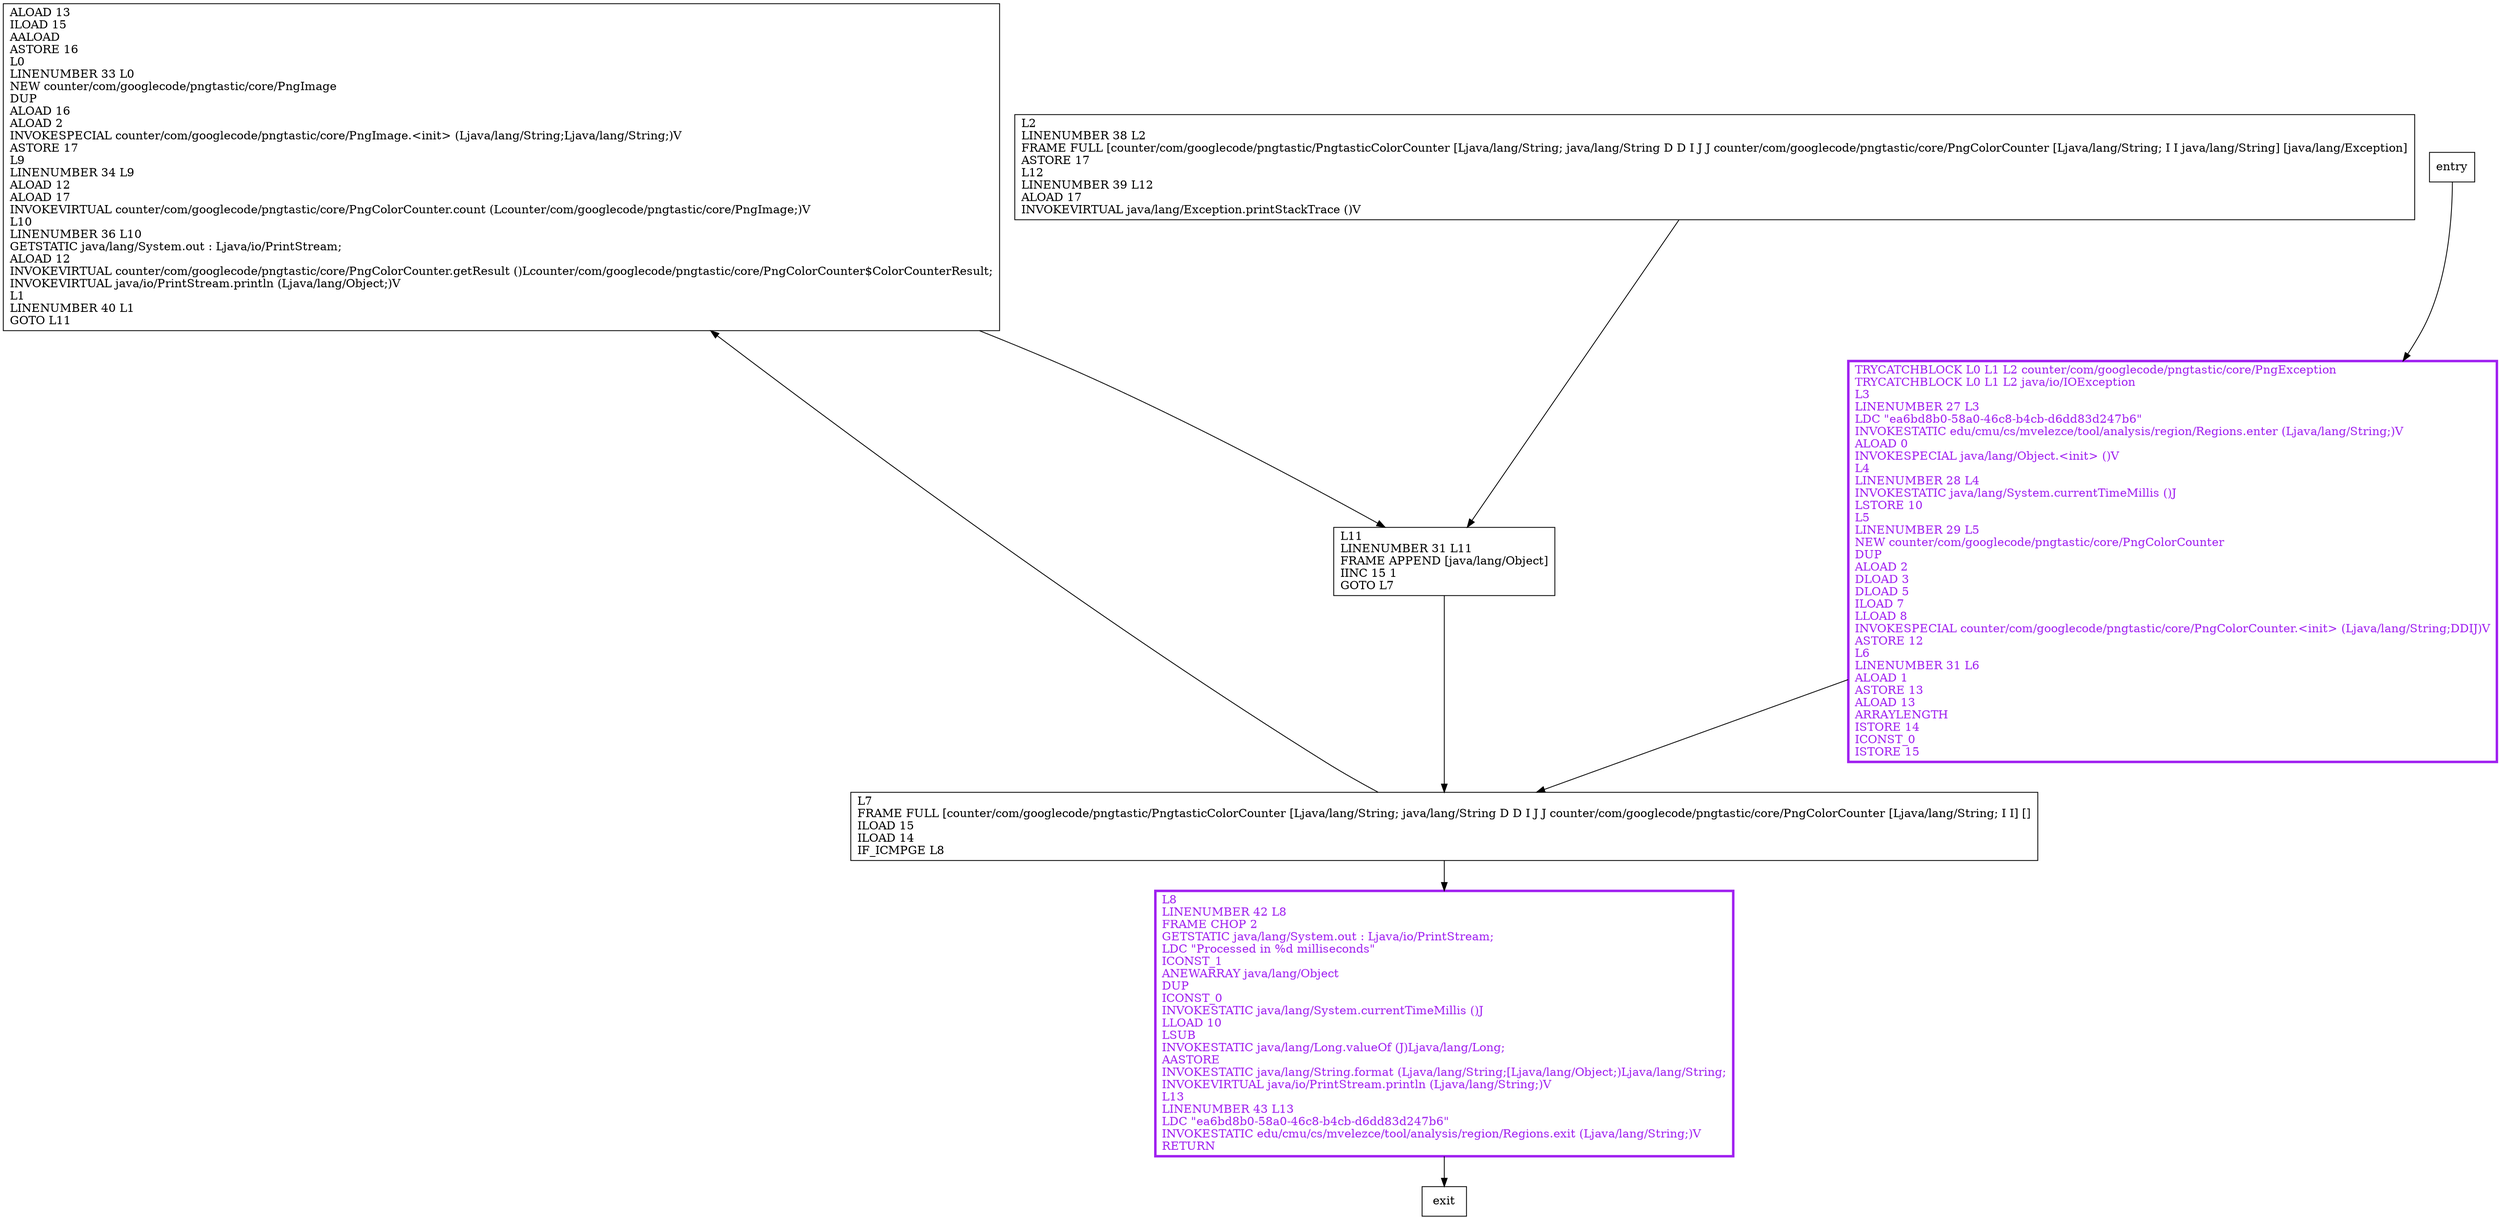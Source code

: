 digraph <init> {
node [shape=record];
1079207 [label="ALOAD 13\lILOAD 15\lAALOAD\lASTORE 16\lL0\lLINENUMBER 33 L0\lNEW counter/com/googlecode/pngtastic/core/PngImage\lDUP\lALOAD 16\lALOAD 2\lINVOKESPECIAL counter/com/googlecode/pngtastic/core/PngImage.\<init\> (Ljava/lang/String;Ljava/lang/String;)V\lASTORE 17\lL9\lLINENUMBER 34 L9\lALOAD 12\lALOAD 17\lINVOKEVIRTUAL counter/com/googlecode/pngtastic/core/PngColorCounter.count (Lcounter/com/googlecode/pngtastic/core/PngImage;)V\lL10\lLINENUMBER 36 L10\lGETSTATIC java/lang/System.out : Ljava/io/PrintStream;\lALOAD 12\lINVOKEVIRTUAL counter/com/googlecode/pngtastic/core/PngColorCounter.getResult ()Lcounter/com/googlecode/pngtastic/core/PngColorCounter$ColorCounterResult;\lINVOKEVIRTUAL java/io/PrintStream.println (Ljava/lang/Object;)V\lL1\lLINENUMBER 40 L1\lGOTO L11\l"];
823180057 [label="L2\lLINENUMBER 38 L2\lFRAME FULL [counter/com/googlecode/pngtastic/PngtasticColorCounter [Ljava/lang/String; java/lang/String D D I J J counter/com/googlecode/pngtastic/core/PngColorCounter [Ljava/lang/String; I I java/lang/String] [java/lang/Exception]\lASTORE 17\lL12\lLINENUMBER 39 L12\lALOAD 17\lINVOKEVIRTUAL java/lang/Exception.printStackTrace ()V\l"];
468109713 [label="L7\lFRAME FULL [counter/com/googlecode/pngtastic/PngtasticColorCounter [Ljava/lang/String; java/lang/String D D I J J counter/com/googlecode/pngtastic/core/PngColorCounter [Ljava/lang/String; I I] []\lILOAD 15\lILOAD 14\lIF_ICMPGE L8\l"];
1986344112 [label="TRYCATCHBLOCK L0 L1 L2 counter/com/googlecode/pngtastic/core/PngException\lTRYCATCHBLOCK L0 L1 L2 java/io/IOException\lL3\lLINENUMBER 27 L3\lLDC \"ea6bd8b0-58a0-46c8-b4cb-d6dd83d247b6\"\lINVOKESTATIC edu/cmu/cs/mvelezce/tool/analysis/region/Regions.enter (Ljava/lang/String;)V\lALOAD 0\lINVOKESPECIAL java/lang/Object.\<init\> ()V\lL4\lLINENUMBER 28 L4\lINVOKESTATIC java/lang/System.currentTimeMillis ()J\lLSTORE 10\lL5\lLINENUMBER 29 L5\lNEW counter/com/googlecode/pngtastic/core/PngColorCounter\lDUP\lALOAD 2\lDLOAD 3\lDLOAD 5\lILOAD 7\lLLOAD 8\lINVOKESPECIAL counter/com/googlecode/pngtastic/core/PngColorCounter.\<init\> (Ljava/lang/String;DDIJ)V\lASTORE 12\lL6\lLINENUMBER 31 L6\lALOAD 1\lASTORE 13\lALOAD 13\lARRAYLENGTH\lISTORE 14\lICONST_0\lISTORE 15\l"];
1327282178 [label="L8\lLINENUMBER 42 L8\lFRAME CHOP 2\lGETSTATIC java/lang/System.out : Ljava/io/PrintStream;\lLDC \"Processed in %d milliseconds\"\lICONST_1\lANEWARRAY java/lang/Object\lDUP\lICONST_0\lINVOKESTATIC java/lang/System.currentTimeMillis ()J\lLLOAD 10\lLSUB\lINVOKESTATIC java/lang/Long.valueOf (J)Ljava/lang/Long;\lAASTORE\lINVOKESTATIC java/lang/String.format (Ljava/lang/String;[Ljava/lang/Object;)Ljava/lang/String;\lINVOKEVIRTUAL java/io/PrintStream.println (Ljava/lang/String;)V\lL13\lLINENUMBER 43 L13\lLDC \"ea6bd8b0-58a0-46c8-b4cb-d6dd83d247b6\"\lINVOKESTATIC edu/cmu/cs/mvelezce/tool/analysis/region/Regions.exit (Ljava/lang/String;)V\lRETURN\l"];
1846530780 [label="L11\lLINENUMBER 31 L11\lFRAME APPEND [java/lang/Object]\lIINC 15 1\lGOTO L7\l"];
entry;
exit;
entry -> 1986344112;
1079207 -> 1846530780;
823180057 -> 1846530780;
468109713 -> 1079207;
468109713 -> 1327282178;
1986344112 -> 468109713;
1327282178 -> exit;
1846530780 -> 468109713;
1986344112[fontcolor="purple", penwidth=3, color="purple"];
1327282178[fontcolor="purple", penwidth=3, color="purple"];
}
